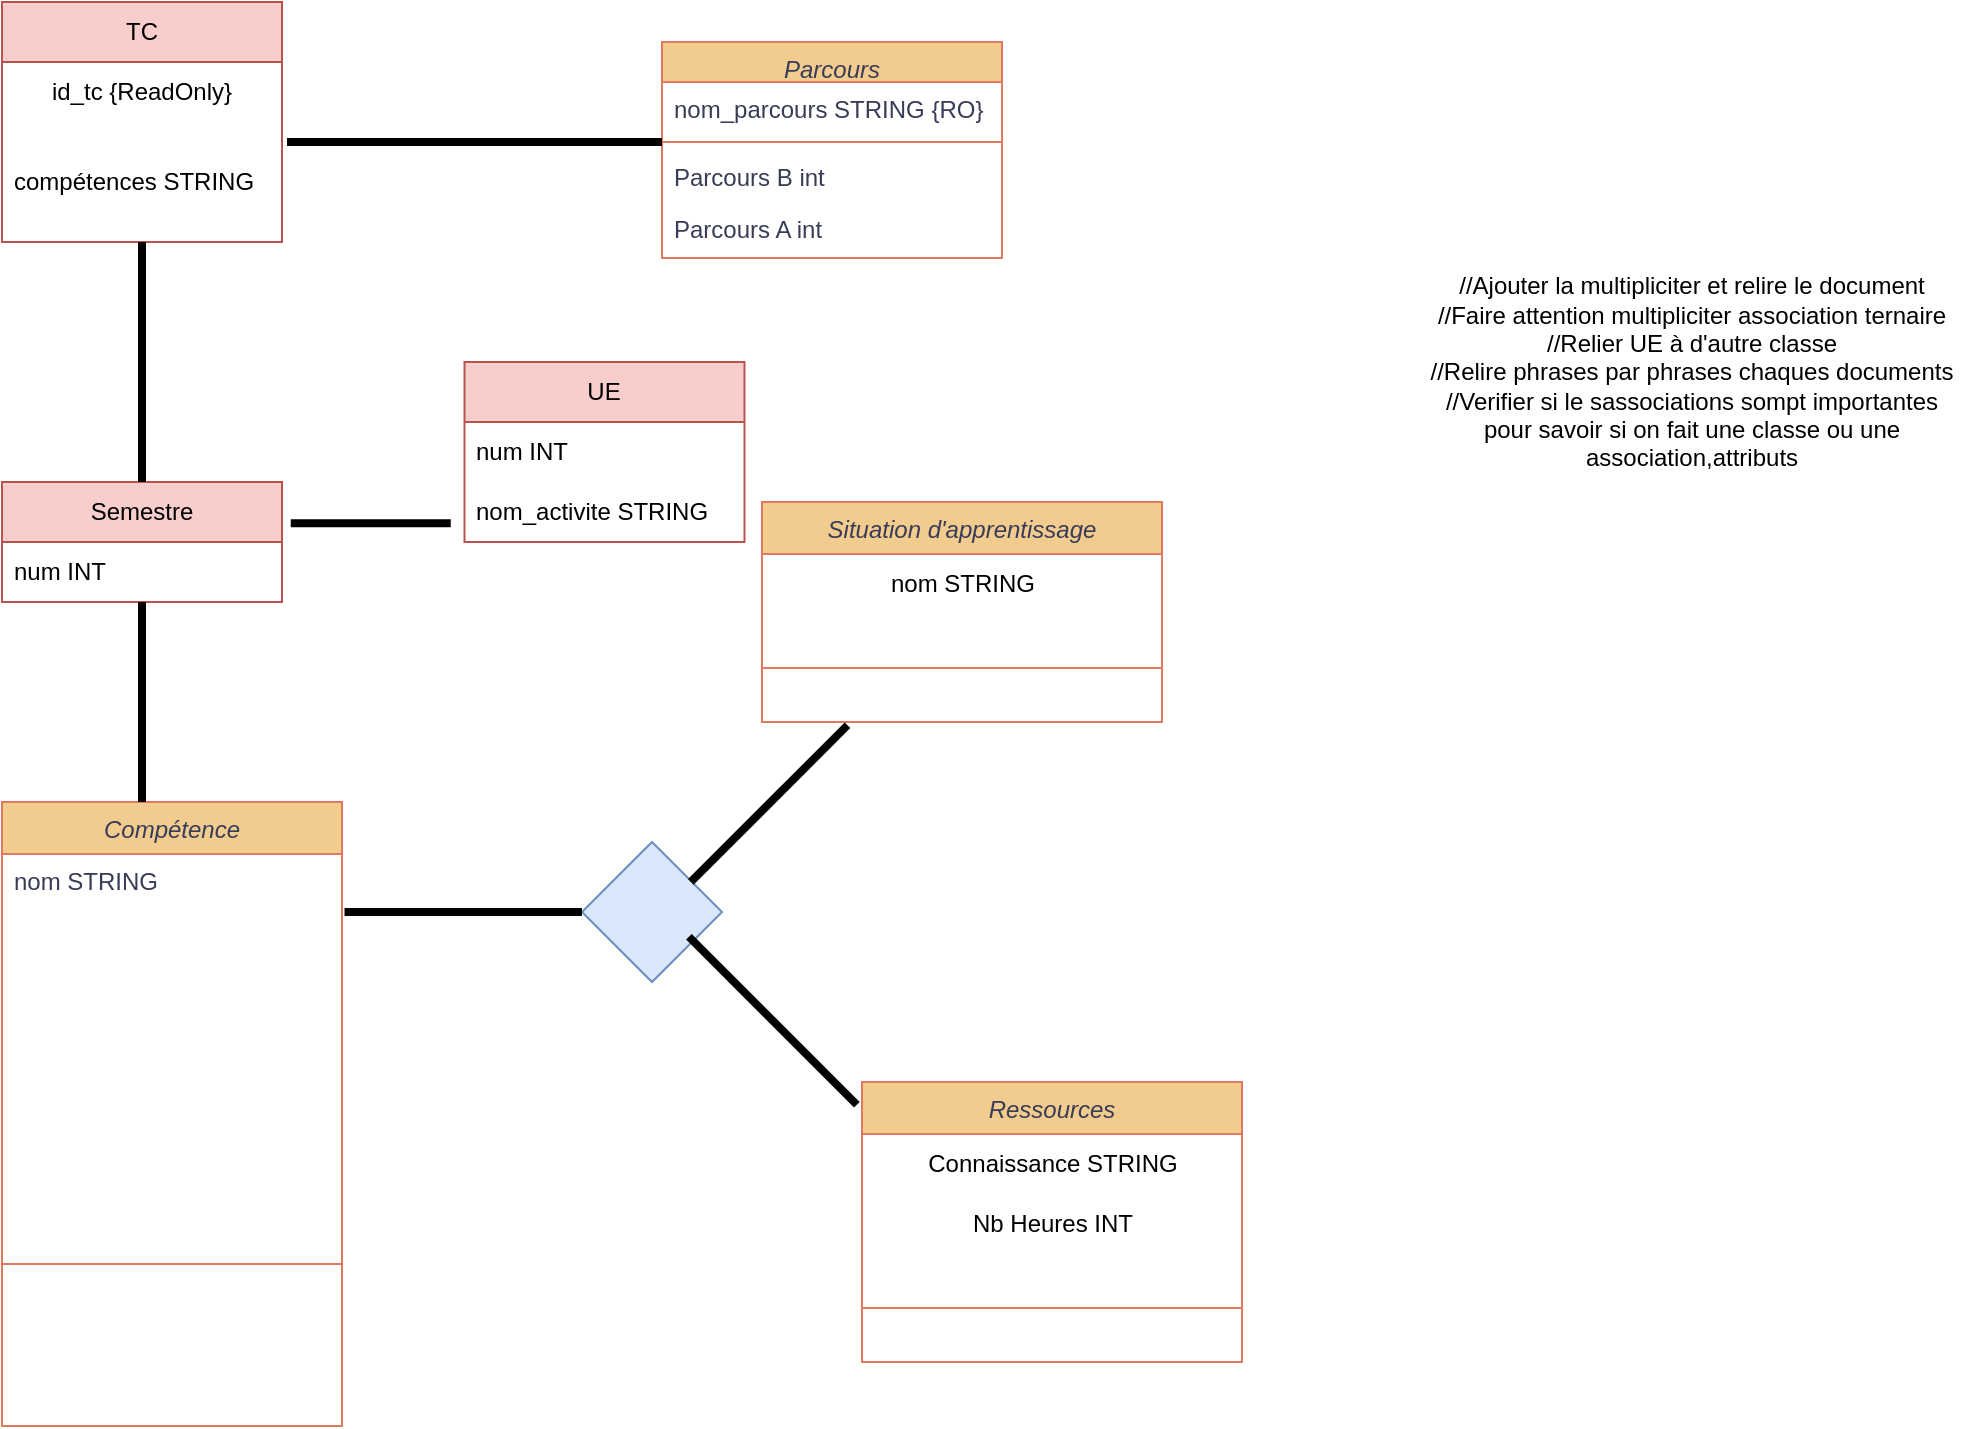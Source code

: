 <mxfile version="22.1.9" type="github">
  <diagram id="C5RBs43oDa-KdzZeNtuy" name="Page-1">
    <mxGraphModel dx="968" dy="1163" grid="1" gridSize="10" guides="1" tooltips="1" connect="1" arrows="1" fold="1" page="0" pageScale="1" pageWidth="1654" pageHeight="2336" math="0" shadow="0">
      <root>
        <mxCell id="WIyWlLk6GJQsqaUBKTNV-0" />
        <mxCell id="WIyWlLk6GJQsqaUBKTNV-1" parent="WIyWlLk6GJQsqaUBKTNV-0" />
        <mxCell id="zkfFHV4jXpPFQw0GAbJ--0" value="Parcours" style="swimlane;fontStyle=2;align=center;verticalAlign=top;childLayout=stackLayout;horizontal=1;startSize=20;horizontalStack=0;resizeParent=1;resizeLast=0;collapsible=1;marginBottom=0;rounded=0;shadow=0;strokeWidth=1;labelBackgroundColor=none;fillColor=#F2CC8F;strokeColor=#E07A5F;fontColor=#393C56;" parent="WIyWlLk6GJQsqaUBKTNV-1" vertex="1">
          <mxGeometry x="1040" y="-130" width="170" height="108" as="geometry">
            <mxRectangle x="230" y="140" width="160" height="26" as="alternateBounds" />
          </mxGeometry>
        </mxCell>
        <mxCell id="zkfFHV4jXpPFQw0GAbJ--1" value="nom_parcours STRING {RO}" style="text;align=left;verticalAlign=top;spacingLeft=4;spacingRight=4;overflow=hidden;rotatable=0;points=[[0,0.5],[1,0.5]];portConstraint=eastwest;labelBackgroundColor=none;fontColor=#393C56;" parent="zkfFHV4jXpPFQw0GAbJ--0" vertex="1">
          <mxGeometry y="20" width="170" height="26" as="geometry" />
        </mxCell>
        <mxCell id="zkfFHV4jXpPFQw0GAbJ--4" value="" style="line;html=1;strokeWidth=1;align=left;verticalAlign=middle;spacingTop=-1;spacingLeft=3;spacingRight=3;rotatable=0;labelPosition=right;points=[];portConstraint=eastwest;labelBackgroundColor=none;fillColor=#F2CC8F;strokeColor=#E07A5F;fontColor=#393C56;" parent="zkfFHV4jXpPFQw0GAbJ--0" vertex="1">
          <mxGeometry y="46" width="170" height="8" as="geometry" />
        </mxCell>
        <mxCell id="8M17LlqYwC-zjmOERKzj-5" value="Parcours B int" style="text;align=left;verticalAlign=top;spacingLeft=4;spacingRight=4;overflow=hidden;rotatable=0;points=[[0,0.5],[1,0.5]];portConstraint=eastwest;labelBackgroundColor=none;fontColor=#393C56;" vertex="1" parent="zkfFHV4jXpPFQw0GAbJ--0">
          <mxGeometry y="54" width="170" height="26" as="geometry" />
        </mxCell>
        <mxCell id="8M17LlqYwC-zjmOERKzj-4" value="Parcours A int" style="text;align=left;verticalAlign=top;spacingLeft=4;spacingRight=4;overflow=hidden;rotatable=0;points=[[0,0.5],[1,0.5]];portConstraint=eastwest;labelBackgroundColor=none;fontColor=#393C56;" vertex="1" parent="zkfFHV4jXpPFQw0GAbJ--0">
          <mxGeometry y="80" width="170" height="26" as="geometry" />
        </mxCell>
        <mxCell id="f_c0-sMYUy5ZmHDfD9uq-3" value="Compétence" style="swimlane;fontStyle=2;align=center;verticalAlign=top;childLayout=stackLayout;horizontal=1;startSize=26;horizontalStack=0;resizeParent=1;resizeLast=0;collapsible=1;marginBottom=0;rounded=0;shadow=0;strokeWidth=1;labelBackgroundColor=none;fillColor=#F2CC8F;strokeColor=#E07A5F;fontColor=#393C56;" parent="WIyWlLk6GJQsqaUBKTNV-1" vertex="1">
          <mxGeometry x="710" y="250" width="170" height="312" as="geometry">
            <mxRectangle x="230" y="140" width="160" height="26" as="alternateBounds" />
          </mxGeometry>
        </mxCell>
        <mxCell id="f_c0-sMYUy5ZmHDfD9uq-4" value="nom STRING&#xa;&#xa;" style="text;align=left;verticalAlign=top;spacingLeft=4;spacingRight=4;overflow=hidden;rotatable=0;points=[[0,0.5],[1,0.5]];portConstraint=eastwest;labelBackgroundColor=none;fontColor=#393C56;" parent="f_c0-sMYUy5ZmHDfD9uq-3" vertex="1">
          <mxGeometry y="26" width="170" height="124" as="geometry" />
        </mxCell>
        <mxCell id="f_c0-sMYUy5ZmHDfD9uq-5" value="" style="line;html=1;strokeWidth=1;align=left;verticalAlign=middle;spacingTop=-1;spacingLeft=3;spacingRight=3;rotatable=0;labelPosition=right;points=[];portConstraint=eastwest;labelBackgroundColor=none;fillColor=#F2CC8F;strokeColor=#E07A5F;fontColor=#393C56;" parent="f_c0-sMYUy5ZmHDfD9uq-3" vertex="1">
          <mxGeometry y="150" width="170" height="162" as="geometry" />
        </mxCell>
        <mxCell id="KBVM3nmUXnN4ifVu5KBE-0" value="UE" style="swimlane;fontStyle=0;childLayout=stackLayout;horizontal=1;startSize=30;horizontalStack=0;resizeParent=1;resizeParentMax=0;resizeLast=0;collapsible=1;marginBottom=0;whiteSpace=wrap;html=1;fillColor=#f8cecc;strokeColor=#b85450;" parent="WIyWlLk6GJQsqaUBKTNV-1" vertex="1">
          <mxGeometry x="941.25" y="30" width="140" height="90" as="geometry" />
        </mxCell>
        <mxCell id="KBVM3nmUXnN4ifVu5KBE-1" value="num INT" style="text;strokeColor=none;fillColor=none;align=left;verticalAlign=middle;spacingLeft=4;spacingRight=4;overflow=hidden;points=[[0,0.5],[1,0.5]];portConstraint=eastwest;rotatable=0;whiteSpace=wrap;html=1;" parent="KBVM3nmUXnN4ifVu5KBE-0" vertex="1">
          <mxGeometry y="30" width="140" height="30" as="geometry" />
        </mxCell>
        <mxCell id="KBVM3nmUXnN4ifVu5KBE-2" value="nom_activite STRING" style="text;strokeColor=none;fillColor=none;align=left;verticalAlign=middle;spacingLeft=4;spacingRight=4;overflow=hidden;points=[[0,0.5],[1,0.5]];portConstraint=eastwest;rotatable=0;whiteSpace=wrap;html=1;" parent="KBVM3nmUXnN4ifVu5KBE-0" vertex="1">
          <mxGeometry y="60" width="140" height="30" as="geometry" />
        </mxCell>
        <mxCell id="NuNJrnGVvYwrWGTykR2T-2" value="TC" style="swimlane;fontStyle=0;childLayout=stackLayout;horizontal=1;startSize=30;horizontalStack=0;resizeParent=1;resizeParentMax=0;resizeLast=0;collapsible=1;marginBottom=0;whiteSpace=wrap;html=1;fillColor=#f8cecc;strokeColor=#b85450;" parent="WIyWlLk6GJQsqaUBKTNV-1" vertex="1">
          <mxGeometry x="710" y="-150" width="140" height="120" as="geometry" />
        </mxCell>
        <mxCell id="NuNJrnGVvYwrWGTykR2T-7" value="&lt;div&gt;id_tc {ReadOnly}&lt;br&gt;&lt;/div&gt;" style="text;html=1;strokeColor=none;fillColor=none;align=center;verticalAlign=middle;whiteSpace=wrap;rounded=0;" parent="NuNJrnGVvYwrWGTykR2T-2" vertex="1">
          <mxGeometry y="30" width="140" height="30" as="geometry" />
        </mxCell>
        <mxCell id="NuNJrnGVvYwrWGTykR2T-4" value="compétences STRING" style="text;strokeColor=none;fillColor=none;align=left;verticalAlign=middle;spacingLeft=4;spacingRight=4;overflow=hidden;points=[[0,0.5],[1,0.5]];portConstraint=eastwest;rotatable=0;whiteSpace=wrap;html=1;" parent="NuNJrnGVvYwrWGTykR2T-2" vertex="1">
          <mxGeometry y="60" width="140" height="60" as="geometry" />
        </mxCell>
        <mxCell id="SGoKSiVL3GrMau2R0alK-0" value="Semestre" style="swimlane;fontStyle=0;childLayout=stackLayout;horizontal=1;startSize=30;horizontalStack=0;resizeParent=1;resizeParentMax=0;resizeLast=0;collapsible=1;marginBottom=0;whiteSpace=wrap;html=1;fillColor=#f8cecc;strokeColor=#b85450;" parent="WIyWlLk6GJQsqaUBKTNV-1" vertex="1">
          <mxGeometry x="710" y="90" width="140" height="60" as="geometry" />
        </mxCell>
        <mxCell id="SGoKSiVL3GrMau2R0alK-1" value="num INT" style="text;strokeColor=none;fillColor=none;align=left;verticalAlign=middle;spacingLeft=4;spacingRight=4;overflow=hidden;points=[[0,0.5],[1,0.5]];portConstraint=eastwest;rotatable=0;whiteSpace=wrap;html=1;" parent="SGoKSiVL3GrMau2R0alK-0" vertex="1">
          <mxGeometry y="30" width="140" height="30" as="geometry" />
        </mxCell>
        <mxCell id="8M17LlqYwC-zjmOERKzj-7" value="" style="line;strokeWidth=4;direction=south;html=1;perimeter=backbonePerimeter;points=[];outlineConnect=0;" vertex="1" parent="WIyWlLk6GJQsqaUBKTNV-1">
          <mxGeometry x="775" y="150" width="10" height="100" as="geometry" />
        </mxCell>
        <mxCell id="8M17LlqYwC-zjmOERKzj-8" value="" style="line;strokeWidth=4;direction=south;html=1;perimeter=backbonePerimeter;points=[];outlineConnect=0;" vertex="1" parent="WIyWlLk6GJQsqaUBKTNV-1">
          <mxGeometry x="775" y="-30" width="10" height="120" as="geometry" />
        </mxCell>
        <mxCell id="8M17LlqYwC-zjmOERKzj-9" value="" style="line;strokeWidth=4;direction=south;html=1;perimeter=backbonePerimeter;points=[];outlineConnect=0;rotation=-90;" vertex="1" parent="WIyWlLk6GJQsqaUBKTNV-1">
          <mxGeometry x="941.25" y="-173.75" width="10" height="187.5" as="geometry" />
        </mxCell>
        <mxCell id="8M17LlqYwC-zjmOERKzj-11" value="Ressources" style="swimlane;fontStyle=2;align=center;verticalAlign=top;childLayout=stackLayout;horizontal=1;startSize=26;horizontalStack=0;resizeParent=1;resizeLast=0;collapsible=1;marginBottom=0;rounded=0;shadow=0;strokeWidth=1;labelBackgroundColor=none;fillColor=#F2CC8F;strokeColor=#E07A5F;fontColor=#393C56;" vertex="1" parent="WIyWlLk6GJQsqaUBKTNV-1">
          <mxGeometry x="1140" y="390" width="190" height="140" as="geometry">
            <mxRectangle x="230" y="140" width="160" height="26" as="alternateBounds" />
          </mxGeometry>
        </mxCell>
        <mxCell id="8M17LlqYwC-zjmOERKzj-21" value="Connaissance STRING" style="text;html=1;align=center;verticalAlign=middle;resizable=0;points=[];autosize=1;strokeColor=none;fillColor=none;" vertex="1" parent="8M17LlqYwC-zjmOERKzj-11">
          <mxGeometry y="26" width="190" height="30" as="geometry" />
        </mxCell>
        <mxCell id="8M17LlqYwC-zjmOERKzj-24" value="Nb Heures INT" style="text;html=1;align=center;verticalAlign=middle;resizable=0;points=[];autosize=1;strokeColor=none;fillColor=none;" vertex="1" parent="8M17LlqYwC-zjmOERKzj-11">
          <mxGeometry y="56" width="190" height="30" as="geometry" />
        </mxCell>
        <mxCell id="8M17LlqYwC-zjmOERKzj-12" value="" style="line;html=1;strokeWidth=1;align=left;verticalAlign=middle;spacingTop=-1;spacingLeft=3;spacingRight=3;rotatable=0;labelPosition=right;points=[];portConstraint=eastwest;labelBackgroundColor=none;fillColor=#F2CC8F;strokeColor=#E07A5F;fontColor=#393C56;" vertex="1" parent="8M17LlqYwC-zjmOERKzj-11">
          <mxGeometry y="86" width="190" height="54" as="geometry" />
        </mxCell>
        <mxCell id="8M17LlqYwC-zjmOERKzj-15" value="" style="line;strokeWidth=4;direction=south;html=1;perimeter=backbonePerimeter;points=[];outlineConnect=0;rotation=-90;" vertex="1" parent="WIyWlLk6GJQsqaUBKTNV-1">
          <mxGeometry x="889.38" y="70.63" width="10" height="80" as="geometry" />
        </mxCell>
        <mxCell id="8M17LlqYwC-zjmOERKzj-16" value="Situation d&#39;apprentissage" style="swimlane;fontStyle=2;align=center;verticalAlign=top;childLayout=stackLayout;horizontal=1;startSize=26;horizontalStack=0;resizeParent=1;resizeLast=0;collapsible=1;marginBottom=0;rounded=0;shadow=0;strokeWidth=1;labelBackgroundColor=none;fillColor=#F2CC8F;strokeColor=#E07A5F;fontColor=#393C56;" vertex="1" parent="WIyWlLk6GJQsqaUBKTNV-1">
          <mxGeometry x="1090" y="100" width="200" height="110" as="geometry">
            <mxRectangle x="230" y="140" width="160" height="26" as="alternateBounds" />
          </mxGeometry>
        </mxCell>
        <mxCell id="8M17LlqYwC-zjmOERKzj-23" value="nom STRING" style="text;html=1;align=center;verticalAlign=middle;resizable=0;points=[];autosize=1;strokeColor=none;fillColor=none;" vertex="1" parent="8M17LlqYwC-zjmOERKzj-16">
          <mxGeometry y="26" width="200" height="30" as="geometry" />
        </mxCell>
        <mxCell id="8M17LlqYwC-zjmOERKzj-17" value="" style="line;html=1;strokeWidth=1;align=left;verticalAlign=middle;spacingTop=-1;spacingLeft=3;spacingRight=3;rotatable=0;labelPosition=right;points=[];portConstraint=eastwest;labelBackgroundColor=none;fillColor=#F2CC8F;strokeColor=#E07A5F;fontColor=#393C56;" vertex="1" parent="8M17LlqYwC-zjmOERKzj-16">
          <mxGeometry y="56" width="200" height="54" as="geometry" />
        </mxCell>
        <mxCell id="8M17LlqYwC-zjmOERKzj-18" value="" style="rhombus;whiteSpace=wrap;html=1;fillColor=#dae8fc;strokeColor=#6c8ebf;" vertex="1" parent="WIyWlLk6GJQsqaUBKTNV-1">
          <mxGeometry x="1000" y="270" width="70" height="70" as="geometry" />
        </mxCell>
        <mxCell id="8M17LlqYwC-zjmOERKzj-19" value="" style="line;strokeWidth=4;direction=south;html=1;perimeter=backbonePerimeter;points=[];outlineConnect=0;rotation=-90;" vertex="1" parent="WIyWlLk6GJQsqaUBKTNV-1">
          <mxGeometry x="935.63" y="245.63" width="10" height="118.75" as="geometry" />
        </mxCell>
        <mxCell id="8M17LlqYwC-zjmOERKzj-20" value="" style="line;strokeWidth=4;direction=south;html=1;perimeter=backbonePerimeter;points=[];outlineConnect=0;rotation=-135;" vertex="1" parent="WIyWlLk6GJQsqaUBKTNV-1">
          <mxGeometry x="1088.58" y="195.4" width="10" height="110.78" as="geometry" />
        </mxCell>
        <mxCell id="8M17LlqYwC-zjmOERKzj-22" value="" style="line;strokeWidth=4;direction=south;html=1;perimeter=backbonePerimeter;points=[];outlineConnect=0;rotation=-45;" vertex="1" parent="WIyWlLk6GJQsqaUBKTNV-1">
          <mxGeometry x="1090.44" y="300" width="10" height="118.75" as="geometry" />
        </mxCell>
        <mxCell id="8M17LlqYwC-zjmOERKzj-28" value="&lt;div&gt;//Ajouter la multipliciter et relire le document&lt;/div&gt;&lt;div&gt;//Faire attention multipliciter association ternaire&lt;/div&gt;&lt;div&gt;//Relier UE à d&#39;autre classe&lt;/div&gt;&lt;div&gt;//Relire phrases par phrases chaques documents&lt;/div&gt;&lt;div&gt;//Verifier si le sassociations sompt importantes pour savoir si on fait une classe ou une association,attributs&lt;br&gt;&lt;/div&gt;" style="text;html=1;strokeColor=none;fillColor=none;align=center;verticalAlign=middle;whiteSpace=wrap;rounded=0;" vertex="1" parent="WIyWlLk6GJQsqaUBKTNV-1">
          <mxGeometry x="1420" y="-91" width="270" height="251" as="geometry" />
        </mxCell>
      </root>
    </mxGraphModel>
  </diagram>
</mxfile>
